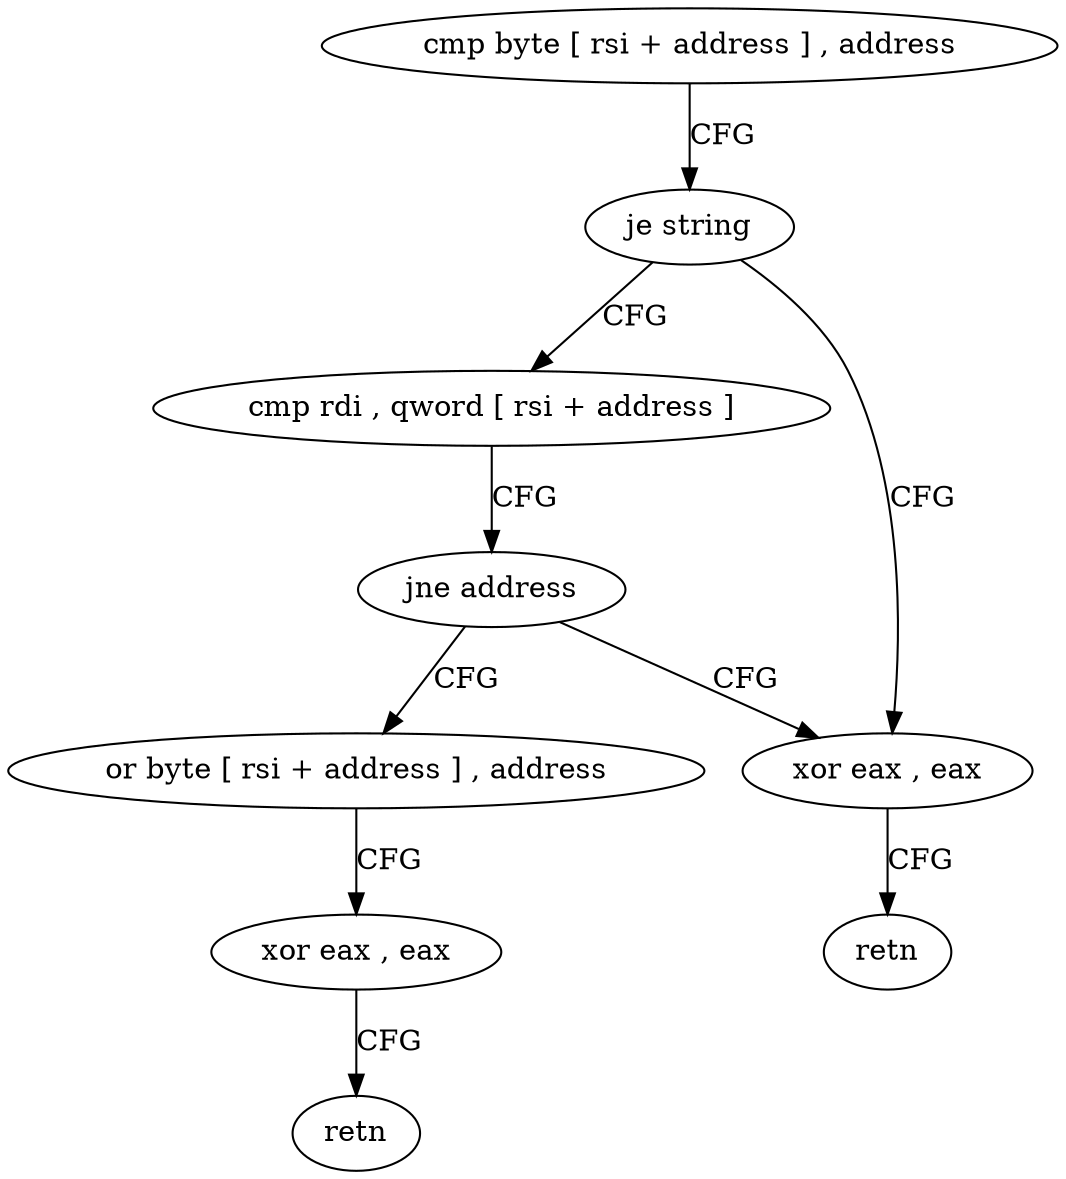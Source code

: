 digraph "func" {
"4321728" [label = "cmp byte [ rsi + address ] , address" ]
"4321732" [label = "je string" ]
"4321744" [label = "cmp rdi , qword [ rsi + address ]" ]
"4321734" [label = "xor eax , eax" ]
"4321748" [label = "jne address" ]
"4321750" [label = "or byte [ rsi + address ] , address" ]
"4321736" [label = "retn" ]
"4321754" [label = "xor eax , eax" ]
"4321756" [label = "retn" ]
"4321728" -> "4321732" [ label = "CFG" ]
"4321732" -> "4321744" [ label = "CFG" ]
"4321732" -> "4321734" [ label = "CFG" ]
"4321744" -> "4321748" [ label = "CFG" ]
"4321734" -> "4321736" [ label = "CFG" ]
"4321748" -> "4321734" [ label = "CFG" ]
"4321748" -> "4321750" [ label = "CFG" ]
"4321750" -> "4321754" [ label = "CFG" ]
"4321754" -> "4321756" [ label = "CFG" ]
}
